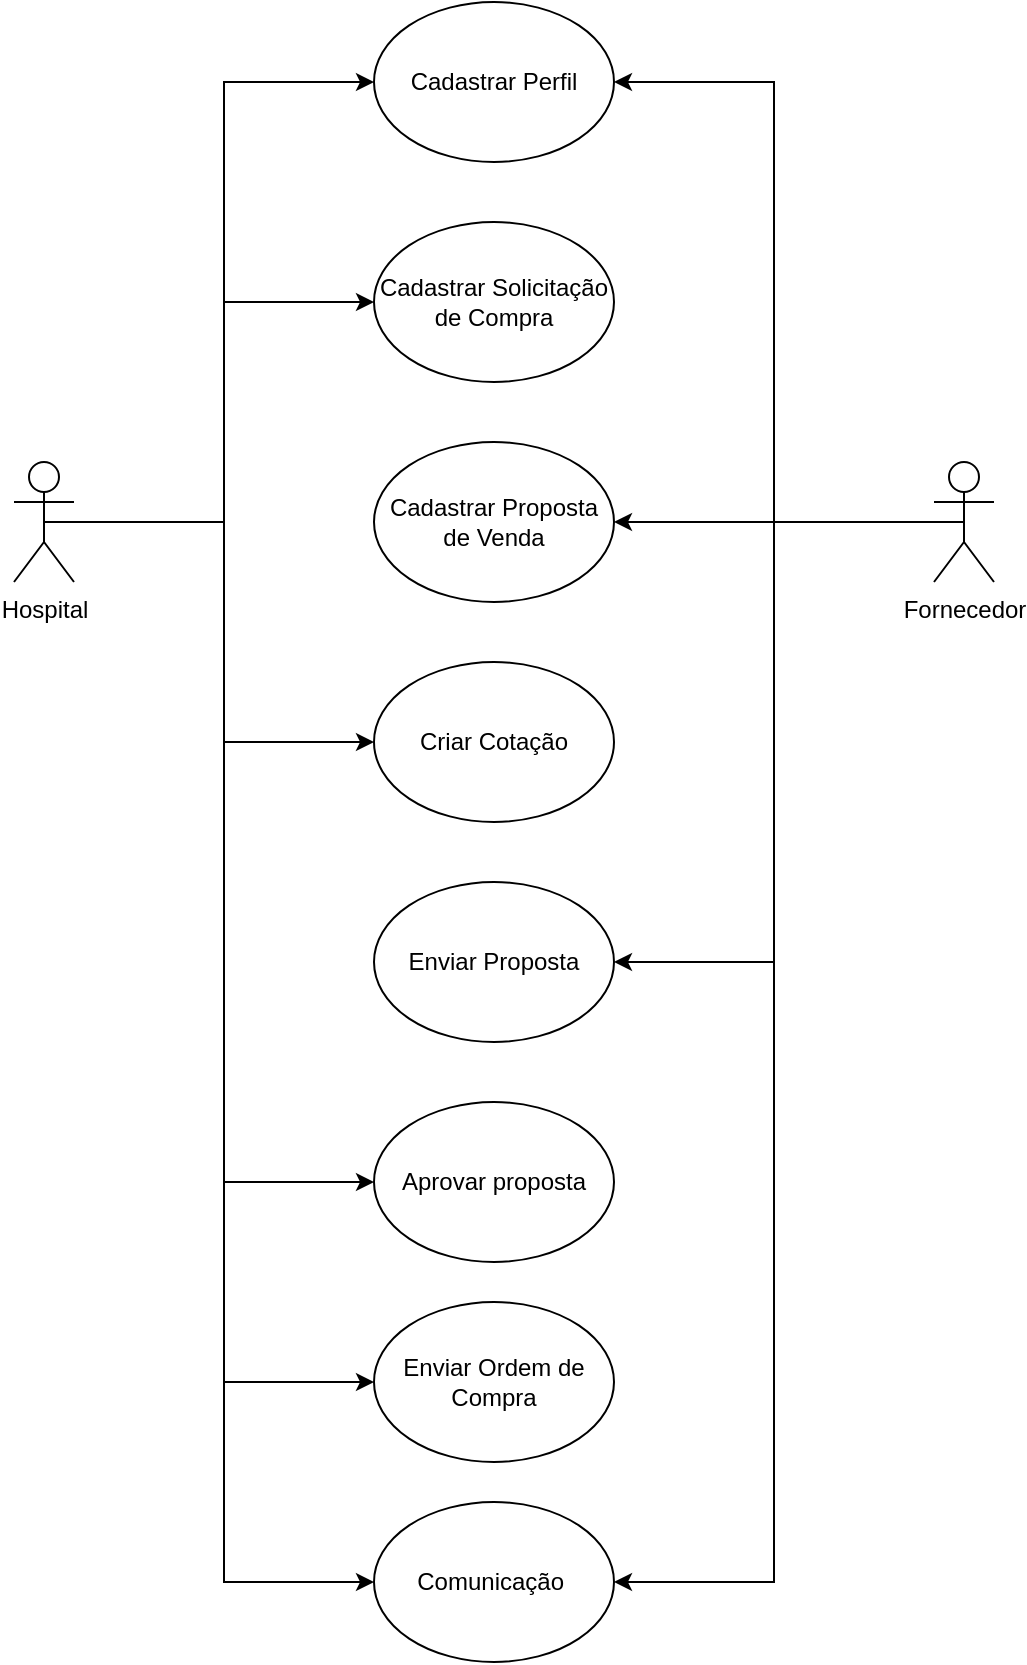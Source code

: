 <mxfile version="21.0.8" type="github">
  <diagram name="Página-1" id="8uZLIiInbAxbceOaGWwA">
    <mxGraphModel dx="435" dy="466" grid="1" gridSize="10" guides="1" tooltips="1" connect="1" arrows="1" fold="1" page="1" pageScale="1" pageWidth="827" pageHeight="1169" math="0" shadow="0">
      <root>
        <mxCell id="0" />
        <mxCell id="1" parent="0" />
        <mxCell id="JZNZVgw134w5PySKUrdk-1" value="Cadastrar Solicitação de Compra" style="ellipse;whiteSpace=wrap;html=1;" vertex="1" parent="1">
          <mxGeometry x="220" y="230" width="120" height="80" as="geometry" />
        </mxCell>
        <mxCell id="JZNZVgw134w5PySKUrdk-2" value="Cadastrar Perfil" style="ellipse;whiteSpace=wrap;html=1;" vertex="1" parent="1">
          <mxGeometry x="220" y="120" width="120" height="80" as="geometry" />
        </mxCell>
        <mxCell id="JZNZVgw134w5PySKUrdk-3" value="Cadastrar Proposta de Venda" style="ellipse;whiteSpace=wrap;html=1;" vertex="1" parent="1">
          <mxGeometry x="220" y="340" width="120" height="80" as="geometry" />
        </mxCell>
        <mxCell id="JZNZVgw134w5PySKUrdk-9" style="edgeStyle=orthogonalEdgeStyle;rounded=0;orthogonalLoop=1;jettySize=auto;html=1;exitX=0.5;exitY=0.5;exitDx=0;exitDy=0;exitPerimeter=0;entryX=0;entryY=0.5;entryDx=0;entryDy=0;" edge="1" parent="1" source="JZNZVgw134w5PySKUrdk-4" target="JZNZVgw134w5PySKUrdk-2">
          <mxGeometry relative="1" as="geometry" />
        </mxCell>
        <mxCell id="JZNZVgw134w5PySKUrdk-12" style="edgeStyle=orthogonalEdgeStyle;rounded=0;orthogonalLoop=1;jettySize=auto;html=1;exitX=0.5;exitY=0.5;exitDx=0;exitDy=0;exitPerimeter=0;entryX=0;entryY=0.5;entryDx=0;entryDy=0;" edge="1" parent="1" source="JZNZVgw134w5PySKUrdk-4" target="JZNZVgw134w5PySKUrdk-1">
          <mxGeometry relative="1" as="geometry" />
        </mxCell>
        <mxCell id="JZNZVgw134w5PySKUrdk-13" style="edgeStyle=orthogonalEdgeStyle;rounded=0;orthogonalLoop=1;jettySize=auto;html=1;exitX=0.5;exitY=0.5;exitDx=0;exitDy=0;exitPerimeter=0;entryX=0;entryY=0.5;entryDx=0;entryDy=0;" edge="1" parent="1" source="JZNZVgw134w5PySKUrdk-4" target="JZNZVgw134w5PySKUrdk-7">
          <mxGeometry relative="1" as="geometry" />
        </mxCell>
        <mxCell id="JZNZVgw134w5PySKUrdk-18" style="edgeStyle=orthogonalEdgeStyle;rounded=0;orthogonalLoop=1;jettySize=auto;html=1;exitX=0.5;exitY=0.5;exitDx=0;exitDy=0;exitPerimeter=0;entryX=0;entryY=0.5;entryDx=0;entryDy=0;" edge="1" parent="1" source="JZNZVgw134w5PySKUrdk-4" target="JZNZVgw134w5PySKUrdk-8">
          <mxGeometry relative="1" as="geometry" />
        </mxCell>
        <mxCell id="JZNZVgw134w5PySKUrdk-22" style="edgeStyle=orthogonalEdgeStyle;rounded=0;orthogonalLoop=1;jettySize=auto;html=1;exitX=0.5;exitY=0.5;exitDx=0;exitDy=0;exitPerimeter=0;entryX=0;entryY=0.5;entryDx=0;entryDy=0;" edge="1" parent="1" source="JZNZVgw134w5PySKUrdk-4" target="JZNZVgw134w5PySKUrdk-21">
          <mxGeometry relative="1" as="geometry" />
        </mxCell>
        <mxCell id="JZNZVgw134w5PySKUrdk-24" style="edgeStyle=orthogonalEdgeStyle;rounded=0;orthogonalLoop=1;jettySize=auto;html=1;exitX=0.5;exitY=0.5;exitDx=0;exitDy=0;exitPerimeter=0;entryX=0;entryY=0.5;entryDx=0;entryDy=0;" edge="1" parent="1" source="JZNZVgw134w5PySKUrdk-4" target="JZNZVgw134w5PySKUrdk-23">
          <mxGeometry relative="1" as="geometry" />
        </mxCell>
        <mxCell id="JZNZVgw134w5PySKUrdk-4" value="Hospital" style="shape=umlActor;verticalLabelPosition=bottom;verticalAlign=top;html=1;outlineConnect=0;" vertex="1" parent="1">
          <mxGeometry x="40" y="350" width="30" height="60" as="geometry" />
        </mxCell>
        <mxCell id="JZNZVgw134w5PySKUrdk-10" style="edgeStyle=orthogonalEdgeStyle;rounded=0;orthogonalLoop=1;jettySize=auto;html=1;exitX=0.5;exitY=0.5;exitDx=0;exitDy=0;exitPerimeter=0;entryX=1;entryY=0.5;entryDx=0;entryDy=0;" edge="1" parent="1" source="JZNZVgw134w5PySKUrdk-5" target="JZNZVgw134w5PySKUrdk-2">
          <mxGeometry relative="1" as="geometry" />
        </mxCell>
        <mxCell id="JZNZVgw134w5PySKUrdk-11" style="edgeStyle=orthogonalEdgeStyle;rounded=0;orthogonalLoop=1;jettySize=auto;html=1;exitX=0.5;exitY=0.5;exitDx=0;exitDy=0;exitPerimeter=0;" edge="1" parent="1" source="JZNZVgw134w5PySKUrdk-5" target="JZNZVgw134w5PySKUrdk-3">
          <mxGeometry relative="1" as="geometry" />
        </mxCell>
        <mxCell id="JZNZVgw134w5PySKUrdk-14" style="edgeStyle=orthogonalEdgeStyle;rounded=0;orthogonalLoop=1;jettySize=auto;html=1;exitX=0.5;exitY=0.5;exitDx=0;exitDy=0;exitPerimeter=0;entryX=1;entryY=0.5;entryDx=0;entryDy=0;" edge="1" parent="1" source="JZNZVgw134w5PySKUrdk-5" target="JZNZVgw134w5PySKUrdk-7">
          <mxGeometry relative="1" as="geometry" />
        </mxCell>
        <mxCell id="JZNZVgw134w5PySKUrdk-20" style="edgeStyle=orthogonalEdgeStyle;rounded=0;orthogonalLoop=1;jettySize=auto;html=1;exitX=0.5;exitY=0.5;exitDx=0;exitDy=0;exitPerimeter=0;entryX=1;entryY=0.5;entryDx=0;entryDy=0;" edge="1" parent="1" source="JZNZVgw134w5PySKUrdk-5" target="JZNZVgw134w5PySKUrdk-19">
          <mxGeometry relative="1" as="geometry" />
        </mxCell>
        <mxCell id="JZNZVgw134w5PySKUrdk-5" value="Fornecedor" style="shape=umlActor;verticalLabelPosition=bottom;verticalAlign=top;html=1;outlineConnect=0;" vertex="1" parent="1">
          <mxGeometry x="500" y="350" width="30" height="60" as="geometry" />
        </mxCell>
        <mxCell id="JZNZVgw134w5PySKUrdk-7" value="Comunicação&amp;nbsp;" style="ellipse;whiteSpace=wrap;html=1;" vertex="1" parent="1">
          <mxGeometry x="220" y="870" width="120" height="80" as="geometry" />
        </mxCell>
        <mxCell id="JZNZVgw134w5PySKUrdk-8" value="Criar Cotação" style="ellipse;whiteSpace=wrap;html=1;" vertex="1" parent="1">
          <mxGeometry x="220" y="450" width="120" height="80" as="geometry" />
        </mxCell>
        <mxCell id="JZNZVgw134w5PySKUrdk-19" value="Enviar Proposta" style="ellipse;whiteSpace=wrap;html=1;" vertex="1" parent="1">
          <mxGeometry x="220" y="560" width="120" height="80" as="geometry" />
        </mxCell>
        <mxCell id="JZNZVgw134w5PySKUrdk-21" value="Aprovar proposta" style="ellipse;whiteSpace=wrap;html=1;" vertex="1" parent="1">
          <mxGeometry x="220" y="670" width="120" height="80" as="geometry" />
        </mxCell>
        <mxCell id="JZNZVgw134w5PySKUrdk-23" value="Enviar Ordem de Compra" style="ellipse;whiteSpace=wrap;html=1;" vertex="1" parent="1">
          <mxGeometry x="220" y="770" width="120" height="80" as="geometry" />
        </mxCell>
      </root>
    </mxGraphModel>
  </diagram>
</mxfile>
